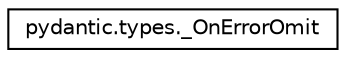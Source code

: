 digraph "Graphical Class Hierarchy"
{
 // LATEX_PDF_SIZE
  edge [fontname="Helvetica",fontsize="10",labelfontname="Helvetica",labelfontsize="10"];
  node [fontname="Helvetica",fontsize="10",shape=record];
  rankdir="LR";
  Node0 [label="pydantic.types._OnErrorOmit",height=0.2,width=0.4,color="black", fillcolor="white", style="filled",URL="$classpydantic_1_1types_1_1__OnErrorOmit.html",tooltip=" "];
}
